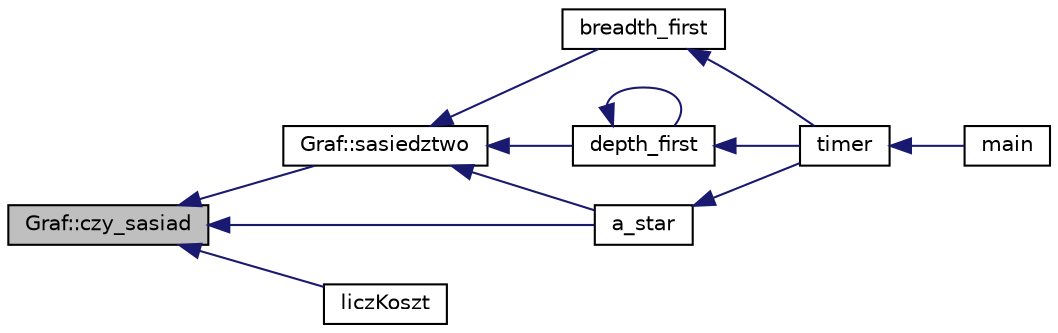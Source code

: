 digraph G
{
  edge [fontname="Helvetica",fontsize="10",labelfontname="Helvetica",labelfontsize="10"];
  node [fontname="Helvetica",fontsize="10",shape=record];
  rankdir="LR";
  Node1 [label="Graf::czy_sasiad",height=0.2,width=0.4,color="black", fillcolor="grey75", style="filled" fontcolor="black"];
  Node1 -> Node2 [dir="back",color="midnightblue",fontsize="10",style="solid",fontname="Helvetica"];
  Node2 [label="Graf::sasiedztwo",height=0.2,width=0.4,color="black", fillcolor="white", style="filled",URL="$class_graf.html#a7a21743550a1a46b30e462ddccf665c3",tooltip="Metoda pozwalajaca na sprawdzic &quot;sasiedztwo&quot; danego wierzcholka."];
  Node2 -> Node3 [dir="back",color="midnightblue",fontsize="10",style="solid",fontname="Helvetica"];
  Node3 [label="breadth_first",height=0.2,width=0.4,color="black", fillcolor="white", style="filled",URL="$przeszukiwanie_8cpp.html#a48d4601486fa305e536e43dd8537d710"];
  Node3 -> Node4 [dir="back",color="midnightblue",fontsize="10",style="solid",fontname="Helvetica"];
  Node4 [label="timer",height=0.2,width=0.4,color="black", fillcolor="white", style="filled",URL="$timer_8cpp.html#a29d90bc26000d502cdee91c591dd2370"];
  Node4 -> Node5 [dir="back",color="midnightblue",fontsize="10",style="solid",fontname="Helvetica"];
  Node5 [label="main",height=0.2,width=0.4,color="black", fillcolor="white", style="filled",URL="$main_8cpp.html#a3c04138a5bfe5d72780bb7e82a18e627"];
  Node2 -> Node6 [dir="back",color="midnightblue",fontsize="10",style="solid",fontname="Helvetica"];
  Node6 [label="depth_first",height=0.2,width=0.4,color="black", fillcolor="white", style="filled",URL="$przeszukiwanie_8cpp.html#adf1676fd94d7e754f7eb562ad1e86edd"];
  Node6 -> Node6 [dir="back",color="midnightblue",fontsize="10",style="solid",fontname="Helvetica"];
  Node6 -> Node4 [dir="back",color="midnightblue",fontsize="10",style="solid",fontname="Helvetica"];
  Node2 -> Node7 [dir="back",color="midnightblue",fontsize="10",style="solid",fontname="Helvetica"];
  Node7 [label="a_star",height=0.2,width=0.4,color="black", fillcolor="white", style="filled",URL="$przeszukiwanie_8cpp.html#a136bc0fc8736b62810b7eff9278ef0c3"];
  Node7 -> Node4 [dir="back",color="midnightblue",fontsize="10",style="solid",fontname="Helvetica"];
  Node1 -> Node8 [dir="back",color="midnightblue",fontsize="10",style="solid",fontname="Helvetica"];
  Node8 [label="liczKoszt",height=0.2,width=0.4,color="black", fillcolor="white", style="filled",URL="$przeszukiwanie_8cpp.html#a020c61195a8975d1449ea395a81aba30",tooltip="Metoda pozwalajaca na policzenie kosztu drogi czy ona sie oplaca."];
  Node1 -> Node7 [dir="back",color="midnightblue",fontsize="10",style="solid",fontname="Helvetica"];
}

